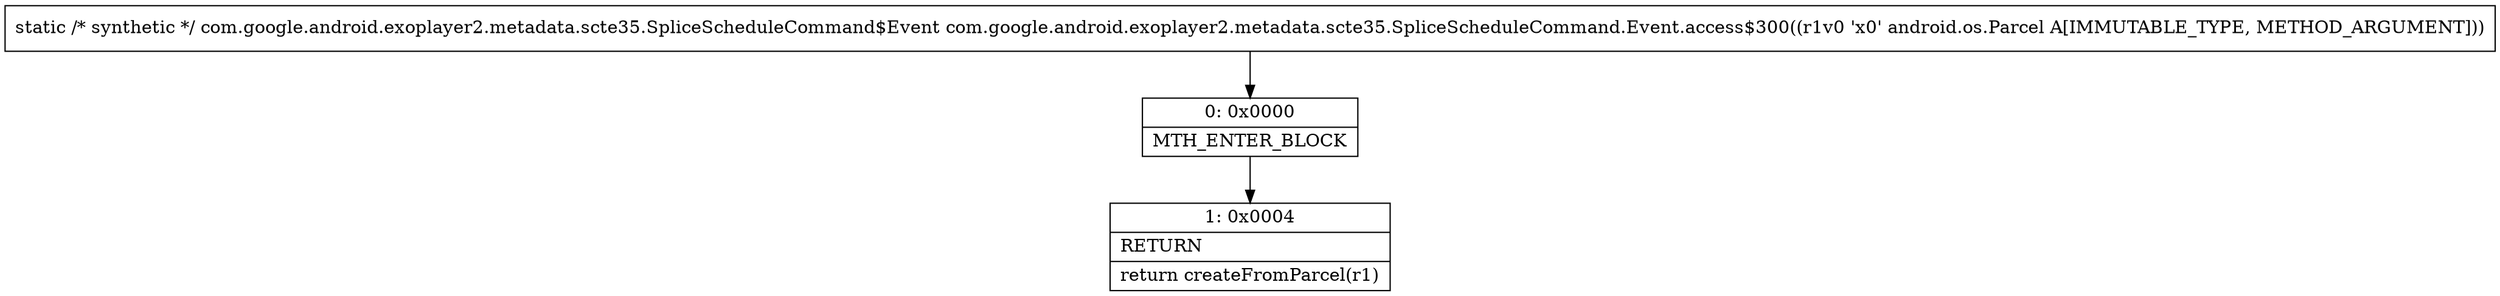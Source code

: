 digraph "CFG forcom.google.android.exoplayer2.metadata.scte35.SpliceScheduleCommand.Event.access$300(Landroid\/os\/Parcel;)Lcom\/google\/android\/exoplayer2\/metadata\/scte35\/SpliceScheduleCommand$Event;" {
Node_0 [shape=record,label="{0\:\ 0x0000|MTH_ENTER_BLOCK\l}"];
Node_1 [shape=record,label="{1\:\ 0x0004|RETURN\l|return createFromParcel(r1)\l}"];
MethodNode[shape=record,label="{static \/* synthetic *\/ com.google.android.exoplayer2.metadata.scte35.SpliceScheduleCommand$Event com.google.android.exoplayer2.metadata.scte35.SpliceScheduleCommand.Event.access$300((r1v0 'x0' android.os.Parcel A[IMMUTABLE_TYPE, METHOD_ARGUMENT])) }"];
MethodNode -> Node_0;
Node_0 -> Node_1;
}

